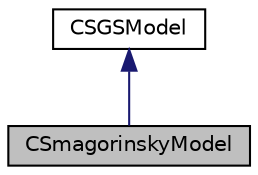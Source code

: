 digraph "CSmagorinskyModel"
{
 // LATEX_PDF_SIZE
  edge [fontname="Helvetica",fontsize="10",labelfontname="Helvetica",labelfontsize="10"];
  node [fontname="Helvetica",fontsize="10",shape=record];
  Node1 [label="CSmagorinskyModel",height=0.2,width=0.4,color="black", fillcolor="grey75", style="filled", fontcolor="black",tooltip="Derived class for defining the Smagorinsky SGS model."];
  Node2 -> Node1 [dir="back",color="midnightblue",fontsize="10",style="solid",fontname="Helvetica"];
  Node2 [label="CSGSModel",height=0.2,width=0.4,color="black", fillcolor="white", style="filled",URL="$classCSGSModel.html",tooltip="Base class for defining the LES subgrid scale model."];
}
